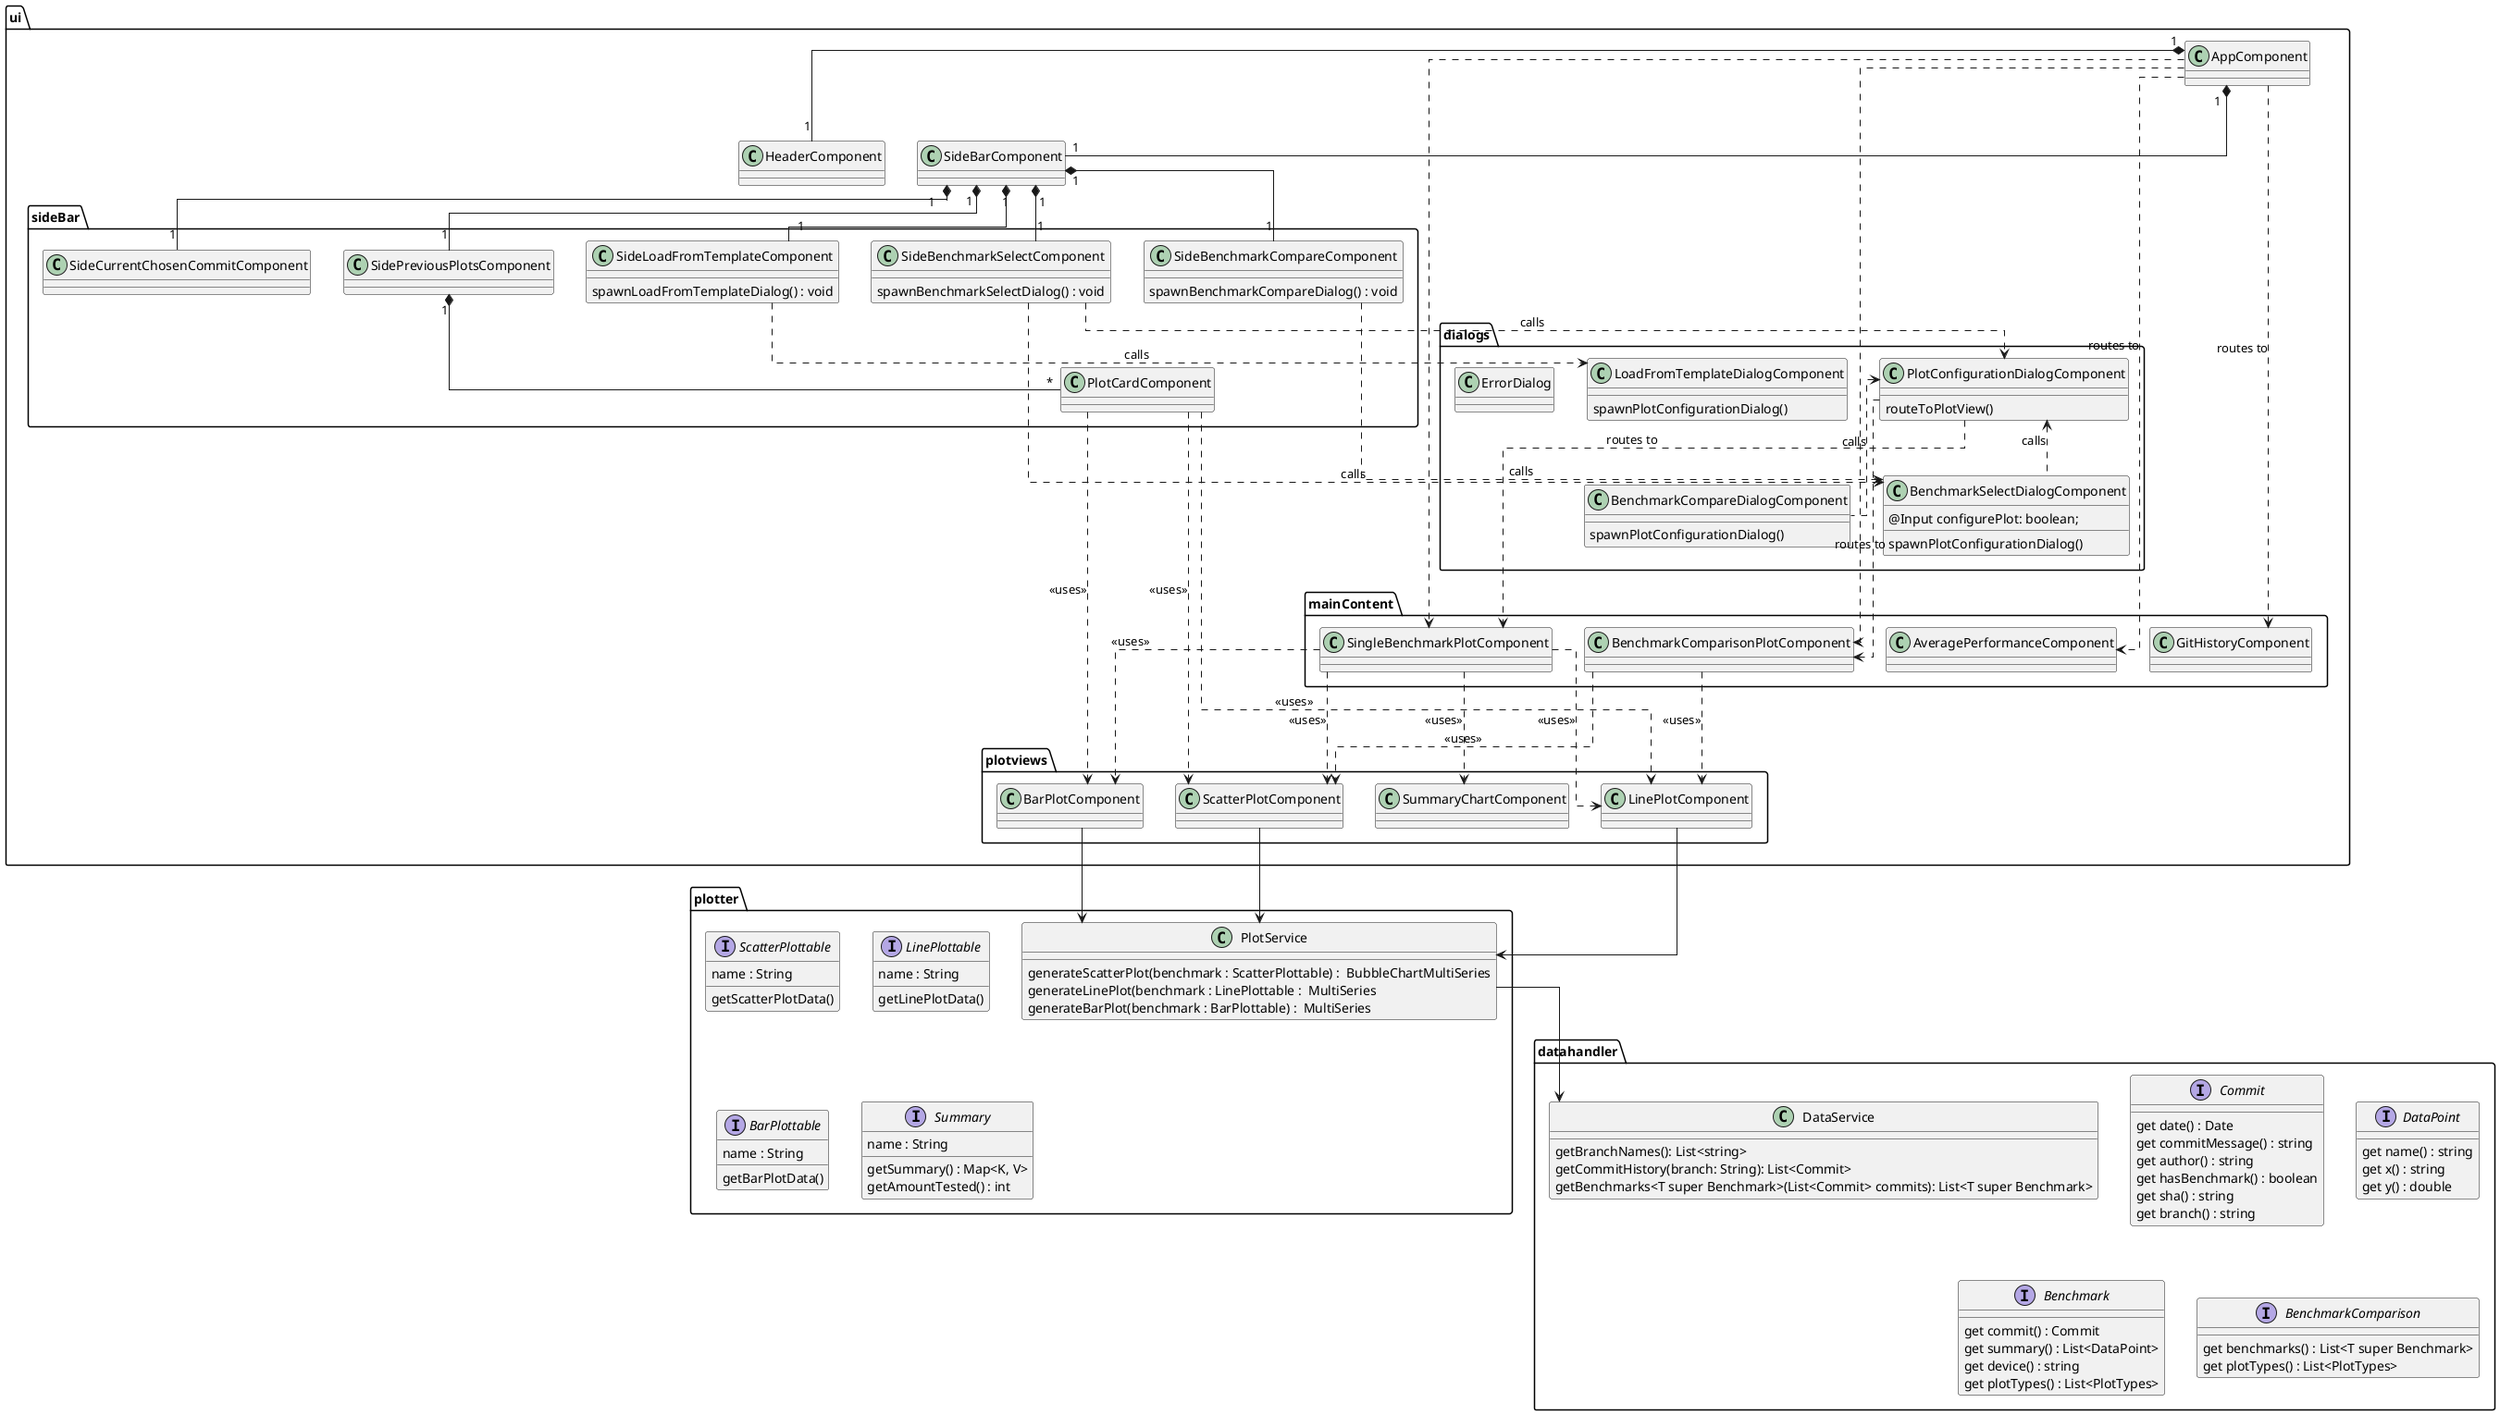 @startuml frontend_angular

'maybe wihtout linetype ortho its more readable 
'edit: no
skinparam linetype ortho

package ui {
    class AppComponent
    class HeaderComponent
    class SideBarComponent

    package sideBar {
        'inspired by ui
        class SideCurrentChosenCommitComponent
        'inspired by scenario, spawns BenchmarkSelectDialogComponent
        class SideBenchmarkSelectComponent {
            spawnBenchmarkSelectDialog() : void
        }
        'inspired by scenario, spawns BenchmarkCompareDialogComponent
        class SideBenchmarkCompareComponent {
            spawnBenchmarkCompareDialog() : void
        }
        'inspired by scenario
        class SideLoadFromTemplateComponent {
            spawnLoadFromTemplateDialog() : void
        }
        'inspired by mockup
        class SidePreviousPlotsComponent

        'contained within SidePreviousPlotsCopmonent
        class PlotCardComponent

        SidePreviousPlotsComponent "1" *-- "*" PlotCardComponent
    }

    package mainContent {
        'inspired by mockup, purpose or functionality not yet clear
        class AveragePerformanceComponent
        'inspired by mockup
        class GitHistoryComponent
        
        class SingleBenchmarkPlotComponent
        class BenchmarkComparisonPlotComponent
    }

    package plotviews {
        class ScatterPlotComponent
        class LinePlotComponent
        class BarPlotComponent
        class SummaryChartComponent
    }

    package dialogs {
        class PlotConfigurationDialogComponent {
            routeToPlotView()
        }
        class BenchmarkSelectDialogComponent {
            @Input configurePlot: boolean;
            spawnPlotConfigurationDialog()
        }
        class LoadFromTemplateDialogComponent {
            spawnPlotConfigurationDialog()
        }
        class ErrorDialog
        class BenchmarkCompareDialogComponent {
            spawnPlotConfigurationDialog()
        }
    }

    AppComponent "1" *-- "1" HeaderComponent
    AppComponent "1" *-- "1" SideBarComponent

    AppComponent .d.> AveragePerformanceComponent : routes to
    AppComponent .d.> GitHistoryComponent : routes to
    AppComponent .d.> SingleBenchmarkPlotComponent
    AppComponent .d.> BenchmarkComparisonPlotComponent

    SideBarComponent "1" *-- "1" SideCurrentChosenCommitComponent
    SideBarComponent "1" *-- "1" SideBenchmarkSelectComponent
    SideBarComponent "1" *-- "1" SideBenchmarkCompareComponent
    SideBarComponent "1" *-- "1" SideLoadFromTemplateComponent
    SideBarComponent "1" *-- "1" SidePreviousPlotsComponent


    SideBenchmarkSelectComponent .d.> PlotConfigurationDialogComponent : calls
    SideBenchmarkSelectComponent .d.> BenchmarkSelectDialogComponent : calls
    SideBenchmarkCompareComponent .d.> BenchmarkSelectDialogComponent : calls
    SideLoadFromTemplateComponent .d.> LoadFromTemplateDialogComponent : calls

    BenchmarkSelectDialogComponent .u.> PlotConfigurationDialogComponent : calls
    BenchmarkCompareDialogComponent .u.> PlotConfigurationDialogComponent : calls

    PlotConfigurationDialogComponent ...> SingleBenchmarkPlotComponent : routes to
    PlotConfigurationDialogComponent ...> BenchmarkComparisonPlotComponent : routes to

    SingleBenchmarkPlotComponent .d..> ScatterPlotComponent :<<uses>>
    SingleBenchmarkPlotComponent .d..> LinePlotComponent :<<uses>>
    SingleBenchmarkPlotComponent .d..> BarPlotComponent :<<uses>>
    SingleBenchmarkPlotComponent .d..> SummaryChartComponent :<<uses>>

    BenchmarkComparisonPlotComponent .d..> LinePlotComponent :<<uses>>
    BenchmarkComparisonPlotComponent .d..> ScatterPlotComponent :<<uses>>
    
    PlotCardComponent .d..> ScatterPlotComponent :<<uses>>
    PlotCardComponent .d..> LinePlotComponent :<<uses>>
    PlotCardComponent .d..> BarPlotComponent :<<uses>>
}

package datahandler {
    class DataService {
        getBranchNames(): List<string>
        getCommitHistory(branch: String): List<Commit> 
        getBenchmarks<T super Benchmark>(List<Commit> commits): List<T super Benchmark>
    }

    interface Commit {
        get date() : Date
        get commitMessage() : string
        get author() : string
        get hasBenchmark() : boolean
        get sha() : string
        get branch() : string
    }

    interface DataPoint {
        get name() : string
        get x() : string
        get y() : double
    }

    'The different benchmark types implement benchmark
    interface Benchmark {
        get commit() : Commit
        get summary() : List<DataPoint>
        get device() : string
        get plotTypes() : List<PlotTypes>
    }

    interface BenchmarkComparison {
        get benchmarks() : List<T super Benchmark>
        get plotTypes() : List<PlotTypes>
    }
}

package plotter {

    class PlotService {
        generateScatterPlot(benchmark : ScatterPlottable) :  BubbleChartMultiSeries
        generateLinePlot(benchmark : LinePlottable :  MultiSeries
        generateBarPlot(benchmark : BarPlottable) :  MultiSeries
    }


    interface ScatterPlottable {
        name : String
        getScatterPlotData()
    }

    interface LinePlottable {
        name : String
        getLinePlotData()
    }

    interface BarPlottable {
        name : String
        getBarPlotData()
    }

    interface Summary {
        name : String
        getSummary() : Map<K, V>
        getAmountTested() : int
    }
}


PlotService --> DataService
PlotService <-u- ScatterPlotComponent
PlotService <-u- LinePlotComponent
PlotService <-u- BarPlotComponent

@enduml
